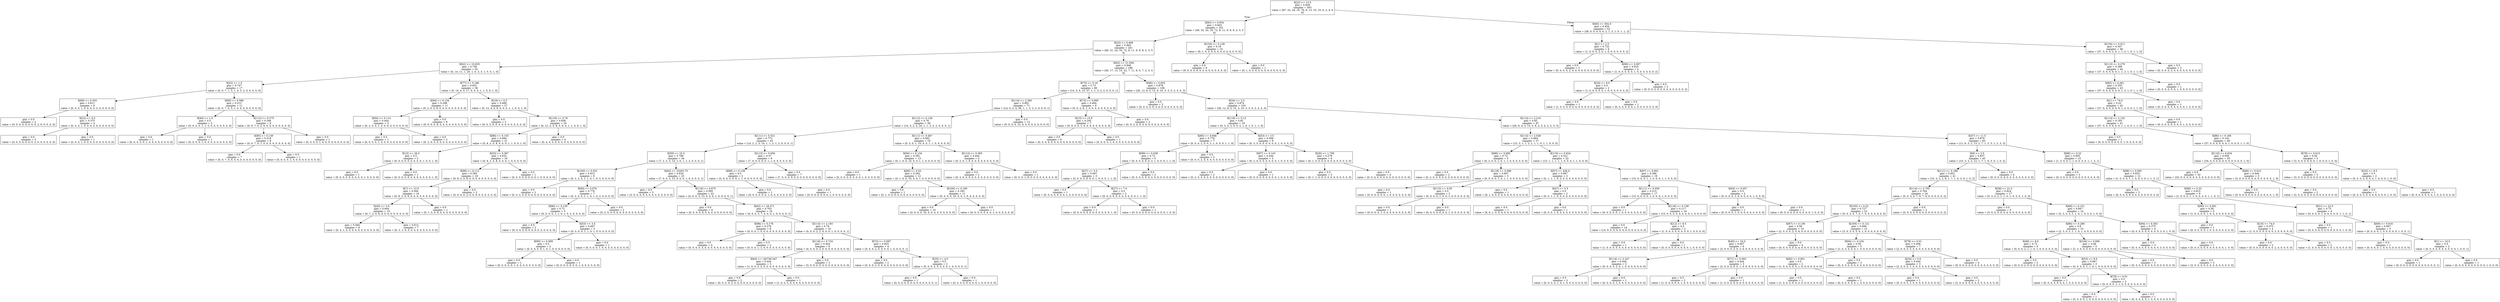 digraph Tree {
node [shape=box] ;
0 [label="X[22] <= 13.5\ngini = 0.828\nsamples = 303\nvalue = [87, 32, 24, 16, 76, 8, 13, 10, 10, 9, 2, 4, 6\n6]"] ;
1 [label="X[83] <= 0.054\ngini = 0.843\nsamples = 251\nvalue = [49, 32, 24, 16, 72, 8, 11, 9, 8, 8, 2, 3, 5\n4]"] ;
0 -> 1 [labeldistance=2.5, labelangle=45, headlabel="True"] ;
2 [label="X[25] <= 0.408\ngini = 0.845\nsamples = 241\nvalue = [40, 31, 24, 16, 72, 8, 11, 9, 8, 8, 2, 3, 5\n4]"] ;
1 -> 2 ;
3 [label="X[62] <= 10.635\ngini = 0.756\nsamples = 55\nvalue = [0, 14, 11, 1, 20, 1, 0, 3, 3, 1, 0, 0, 1, 0]"] ;
2 -> 3 ;
4 [label="X[53] <= 1.5\ngini = 0.747\nsamples = 17\nvalue = [0, 0, 7, 1, 3, 1, 0, 3, 2, 0, 0, 0, 0, 0]"] ;
3 -> 4 ;
5 [label="X[89] <= 0.333\ngini = 0.611\nsamples = 6\nvalue = [0, 0, 0, 1, 0, 0, 0, 3, 2, 0, 0, 0, 0, 0]"] ;
4 -> 5 ;
6 [label="gini = 0.0\nsamples = 2\nvalue = [0, 0, 0, 0, 0, 0, 0, 0, 2, 0, 0, 0, 0, 0]"] ;
5 -> 6 ;
7 [label="X[22] <= 0.5\ngini = 0.375\nsamples = 4\nvalue = [0, 0, 0, 1, 0, 0, 0, 3, 0, 0, 0, 0, 0, 0]"] ;
5 -> 7 ;
8 [label="gini = 0.0\nsamples = 3\nvalue = [0, 0, 0, 0, 0, 0, 0, 3, 0, 0, 0, 0, 0, 0]"] ;
7 -> 8 ;
9 [label="gini = 0.0\nsamples = 1\nvalue = [0, 0, 0, 1, 0, 0, 0, 0, 0, 0, 0, 0, 0, 0]"] ;
7 -> 9 ;
10 [label="X[85] <= 0.586\ngini = 0.512\nsamples = 11\nvalue = [0, 0, 7, 0, 3, 1, 0, 0, 0, 0, 0, 0, 0, 0]"] ;
4 -> 10 ;
11 [label="X[40] <= 1.0\ngini = 0.5\nsamples = 2\nvalue = [0, 0, 0, 0, 1, 1, 0, 0, 0, 0, 0, 0, 0, 0]"] ;
10 -> 11 ;
12 [label="gini = 0.0\nsamples = 1\nvalue = [0, 0, 0, 0, 0, 1, 0, 0, 0, 0, 0, 0, 0, 0]"] ;
11 -> 12 ;
13 [label="gini = 0.0\nsamples = 1\nvalue = [0, 0, 0, 0, 1, 0, 0, 0, 0, 0, 0, 0, 0, 0]"] ;
11 -> 13 ;
14 [label="X[112] <= 0.275\ngini = 0.346\nsamples = 9\nvalue = [0, 0, 7, 0, 2, 0, 0, 0, 0, 0, 0, 0, 0, 0]"] ;
10 -> 14 ;
15 [label="X[95] <= 0.139\ngini = 0.219\nsamples = 8\nvalue = [0, 0, 7, 0, 1, 0, 0, 0, 0, 0, 0, 0, 0, 0]"] ;
14 -> 15 ;
16 [label="gini = 0.0\nsamples = 7\nvalue = [0, 0, 7, 0, 0, 0, 0, 0, 0, 0, 0, 0, 0, 0]"] ;
15 -> 16 ;
17 [label="gini = 0.0\nsamples = 1\nvalue = [0, 0, 0, 0, 1, 0, 0, 0, 0, 0, 0, 0, 0, 0]"] ;
15 -> 17 ;
18 [label="gini = 0.0\nsamples = 1\nvalue = [0, 0, 0, 0, 1, 0, 0, 0, 0, 0, 0, 0, 0, 0]"] ;
14 -> 18 ;
19 [label="X[77] <= 0.186\ngini = 0.651\nsamples = 38\nvalue = [0, 14, 4, 0, 17, 0, 0, 0, 1, 1, 0, 0, 1, 0]"] ;
3 -> 19 ;
20 [label="X[94] <= 0.134\ngini = 0.298\nsamples = 11\nvalue = [0, 2, 0, 0, 9, 0, 0, 0, 0, 0, 0, 0, 0, 0]"] ;
19 -> 20 ;
21 [label="X[94] <= 0.114\ngini = 0.444\nsamples = 3\nvalue = [0, 2, 0, 0, 1, 0, 0, 0, 0, 0, 0, 0, 0, 0]"] ;
20 -> 21 ;
22 [label="gini = 0.0\nsamples = 1\nvalue = [0, 0, 0, 0, 1, 0, 0, 0, 0, 0, 0, 0, 0, 0]"] ;
21 -> 22 ;
23 [label="gini = 0.0\nsamples = 2\nvalue = [0, 2, 0, 0, 0, 0, 0, 0, 0, 0, 0, 0, 0, 0]"] ;
21 -> 23 ;
24 [label="gini = 0.0\nsamples = 8\nvalue = [0, 0, 0, 0, 8, 0, 0, 0, 0, 0, 0, 0, 0, 0]"] ;
20 -> 24 ;
25 [label="X[19] <= 0.5\ngini = 0.689\nsamples = 27\nvalue = [0, 12, 4, 0, 8, 0, 0, 0, 1, 1, 0, 0, 1, 0]"] ;
19 -> 25 ;
26 [label="gini = 0.0\nsamples = 2\nvalue = [0, 0, 2, 0, 0, 0, 0, 0, 0, 0, 0, 0, 0, 0]"] ;
25 -> 26 ;
27 [label="X[116] <= 0.76\ngini = 0.656\nsamples = 25\nvalue = [0, 12, 2, 0, 8, 0, 0, 0, 1, 1, 0, 0, 1, 0]"] ;
25 -> 27 ;
28 [label="X[86] <= 0.155\ngini = 0.694\nsamples = 21\nvalue = [0, 8, 2, 0, 8, 0, 0, 0, 1, 1, 0, 0, 1, 0]"] ;
27 -> 28 ;
29 [label="X[15] <= 26.5\ngini = 0.5\nsamples = 2\nvalue = [0, 0, 0, 0, 0, 0, 0, 0, 0, 1, 0, 0, 1, 0]"] ;
28 -> 29 ;
30 [label="gini = 0.0\nsamples = 1\nvalue = [0, 0, 0, 0, 0, 0, 0, 0, 0, 1, 0, 0, 0, 0]"] ;
29 -> 30 ;
31 [label="gini = 0.0\nsamples = 1\nvalue = [0, 0, 0, 0, 0, 0, 0, 0, 0, 0, 0, 0, 1, 0]"] ;
29 -> 31 ;
32 [label="X[25] <= 0.367\ngini = 0.632\nsamples = 19\nvalue = [0, 8, 2, 0, 8, 0, 0, 0, 1, 0, 0, 0, 0, 0]"] ;
28 -> 32 ;
33 [label="X[98] <= 0.112\ngini = 0.593\nsamples = 18\nvalue = [0, 8, 2, 0, 8, 0, 0, 0, 0, 0, 0, 0, 0, 0]"] ;
32 -> 33 ;
34 [label="X[7] <= 13.5\ngini = 0.594\nsamples = 16\nvalue = [0, 8, 2, 0, 6, 0, 0, 0, 0, 0, 0, 0, 0, 0]"] ;
33 -> 34 ;
35 [label="X[45] <= 3.0\ngini = 0.604\nsamples = 15\nvalue = [0, 7, 2, 0, 6, 0, 0, 0, 0, 0, 0, 0, 0, 0]"] ;
34 -> 35 ;
36 [label="gini = 0.594\nsamples = 8\nvalue = [0, 4, 1, 0, 3, 0, 0, 0, 0, 0, 0, 0, 0, 0]"] ;
35 -> 36 ;
37 [label="gini = 0.612\nsamples = 7\nvalue = [0, 3, 1, 0, 3, 0, 0, 0, 0, 0, 0, 0, 0, 0]"] ;
35 -> 37 ;
38 [label="gini = 0.0\nsamples = 1\nvalue = [0, 1, 0, 0, 0, 0, 0, 0, 0, 0, 0, 0, 0, 0]"] ;
34 -> 38 ;
39 [label="gini = 0.0\nsamples = 2\nvalue = [0, 0, 0, 0, 2, 0, 0, 0, 0, 0, 0, 0, 0, 0]"] ;
33 -> 39 ;
40 [label="gini = 0.0\nsamples = 1\nvalue = [0, 0, 0, 0, 0, 0, 0, 0, 1, 0, 0, 0, 0, 0]"] ;
32 -> 40 ;
41 [label="gini = 0.0\nsamples = 4\nvalue = [0, 4, 0, 0, 0, 0, 0, 0, 0, 0, 0, 0, 0, 0]"] ;
27 -> 41 ;
42 [label="X[62] <= 21.094\ngini = 0.846\nsamples = 186\nvalue = [40, 17, 13, 15, 52, 7, 11, 6, 5, 7, 2, 3, 4\n4]"] ;
2 -> 42 ;
43 [label="X[70] <= 0.16\ngini = 0.73\nsamples = 80\nvalue = [14, 5, 4, 10, 37, 1, 1, 3, 2, 2, 0, 0, 0, 1]"] ;
42 -> 43 ;
44 [label="X[114] <= 2.365\ngini = 0.691\nsamples = 71\nvalue = [14, 5, 2, 4, 36, 1, 1, 3, 2, 2, 0, 0, 0, 1]"] ;
43 -> 44 ;
45 [label="X[112] <= 0.128\ngini = 0.76\nsamples = 59\nvalue = [14, 5, 2, 4, 24, 1, 1, 3, 2, 2, 0, 0, 0, 1]"] ;
44 -> 45 ;
46 [label="X[111] <= 0.321\ngini = 0.772\nsamples = 43\nvalue = [14, 2, 2, 3, 14, 1, 1, 2, 1, 2, 0, 0, 0, 1]"] ;
45 -> 46 ;
47 [label="X[59] <= 22.5\ngini = 0.766\nsamples = 34\nvalue = [7, 2, 2, 3, 14, 1, 0, 1, 1, 2, 0, 0, 0, 1]"] ;
46 -> 47 ;
48 [label="X[100] <= 0.031\ngini = 0.815\nsamples = 9\nvalue = [0, 2, 2, 0, 1, 1, 0, 1, 0, 2, 0, 0, 0, 0]"] ;
47 -> 48 ;
49 [label="gini = 0.0\nsamples = 2\nvalue = [0, 0, 2, 0, 0, 0, 0, 0, 0, 0, 0, 0, 0, 0]"] ;
48 -> 49 ;
50 [label="X[90] <= 0.076\ngini = 0.776\nsamples = 7\nvalue = [0, 2, 0, 0, 1, 1, 0, 1, 0, 2, 0, 0, 0, 0]"] ;
48 -> 50 ;
51 [label="X[86] <= 0.139\ngini = 0.72\nsamples = 5\nvalue = [0, 0, 0, 0, 1, 1, 0, 1, 0, 2, 0, 0, 0, 0]"] ;
50 -> 51 ;
52 [label="gini = 0.0\nsamples = 2\nvalue = [0, 0, 0, 0, 0, 0, 0, 0, 0, 2, 0, 0, 0, 0]"] ;
51 -> 52 ;
53 [label="X[53] <= 3.5\ngini = 0.667\nsamples = 3\nvalue = [0, 0, 0, 0, 1, 1, 0, 1, 0, 0, 0, 0, 0, 0]"] ;
51 -> 53 ;
54 [label="X[90] <= 0.069\ngini = 0.5\nsamples = 2\nvalue = [0, 0, 0, 0, 0, 1, 0, 1, 0, 0, 0, 0, 0, 0]"] ;
53 -> 54 ;
55 [label="gini = 0.0\nsamples = 1\nvalue = [0, 0, 0, 0, 0, 1, 0, 0, 0, 0, 0, 0, 0, 0]"] ;
54 -> 55 ;
56 [label="gini = 0.0\nsamples = 1\nvalue = [0, 0, 0, 0, 0, 0, 0, 1, 0, 0, 0, 0, 0, 0]"] ;
54 -> 56 ;
57 [label="gini = 0.0\nsamples = 1\nvalue = [0, 0, 0, 0, 1, 0, 0, 0, 0, 0, 0, 0, 0, 0]"] ;
53 -> 57 ;
58 [label="gini = 0.0\nsamples = 2\nvalue = [0, 2, 0, 0, 0, 0, 0, 0, 0, 0, 0, 0, 0, 0]"] ;
50 -> 58 ;
59 [label="X[64] <= 10203.75\ngini = 0.634\nsamples = 25\nvalue = [7, 0, 0, 3, 13, 0, 0, 0, 1, 0, 0, 0, 0, 1]"] ;
47 -> 59 ;
60 [label="gini = 0.0\nsamples = 3\nvalue = [3, 0, 0, 0, 0, 0, 0, 0, 0, 0, 0, 0, 0, 0]"] ;
59 -> 60 ;
61 [label="X[116] <= 0.675\ngini = 0.595\nsamples = 22\nvalue = [4, 0, 0, 3, 13, 0, 0, 0, 1, 0, 0, 0, 0, 1]"] ;
59 -> 61 ;
62 [label="gini = 0.0\nsamples = 6\nvalue = [0, 0, 0, 0, 6, 0, 0, 0, 0, 0, 0, 0, 0, 0]"] ;
61 -> 62 ;
63 [label="X[62] <= 16.371\ngini = 0.703\nsamples = 16\nvalue = [4, 0, 0, 3, 7, 0, 0, 0, 1, 0, 0, 0, 0, 1]"] ;
61 -> 63 ;
64 [label="X[98] <= 0.179\ngini = 0.278\nsamples = 6\nvalue = [0, 0, 0, 1, 5, 0, 0, 0, 0, 0, 0, 0, 0, 0]"] ;
63 -> 64 ;
65 [label="gini = 0.0\nsamples = 4\nvalue = [0, 0, 0, 0, 4, 0, 0, 0, 0, 0, 0, 0, 0, 0]"] ;
64 -> 65 ;
66 [label="gini = 0.5\nsamples = 2\nvalue = [0, 0, 0, 1, 1, 0, 0, 0, 0, 0, 0, 0, 0, 0]"] ;
64 -> 66 ;
67 [label="X[114] <= 2.193\ngini = 0.74\nsamples = 10\nvalue = [4, 0, 0, 2, 2, 0, 0, 0, 1, 0, 0, 0, 0, 1]"] ;
63 -> 67 ;
68 [label="X[116] <= 0.724\ngini = 0.444\nsamples = 6\nvalue = [4, 0, 0, 0, 2, 0, 0, 0, 0, 0, 0, 0, 0, 0]"] ;
67 -> 68 ;
69 [label="X[64] <= 183746.547\ngini = 0.444\nsamples = 3\nvalue = [1, 0, 0, 0, 2, 0, 0, 0, 0, 0, 0, 0, 0, 0]"] ;
68 -> 69 ;
70 [label="gini = 0.0\nsamples = 2\nvalue = [0, 0, 0, 0, 2, 0, 0, 0, 0, 0, 0, 0, 0, 0]"] ;
69 -> 70 ;
71 [label="gini = 0.0\nsamples = 1\nvalue = [1, 0, 0, 0, 0, 0, 0, 0, 0, 0, 0, 0, 0, 0]"] ;
69 -> 71 ;
72 [label="gini = 0.0\nsamples = 3\nvalue = [3, 0, 0, 0, 0, 0, 0, 0, 0, 0, 0, 0, 0, 0]"] ;
68 -> 72 ;
73 [label="X[72] <= 0.097\ngini = 0.625\nsamples = 4\nvalue = [0, 0, 0, 2, 0, 0, 0, 0, 1, 0, 0, 0, 0, 1]"] ;
67 -> 73 ;
74 [label="gini = 0.0\nsamples = 2\nvalue = [0, 0, 0, 2, 0, 0, 0, 0, 0, 0, 0, 0, 0, 0]"] ;
73 -> 74 ;
75 [label="X[35] <= 4.5\ngini = 0.5\nsamples = 2\nvalue = [0, 0, 0, 0, 0, 0, 0, 0, 1, 0, 0, 0, 0, 1]"] ;
73 -> 75 ;
76 [label="gini = 0.0\nsamples = 1\nvalue = [0, 0, 0, 0, 0, 0, 0, 0, 0, 0, 0, 0, 0, 1]"] ;
75 -> 76 ;
77 [label="gini = 0.0\nsamples = 1\nvalue = [0, 0, 0, 0, 0, 0, 0, 0, 1, 0, 0, 0, 0, 0]"] ;
75 -> 77 ;
78 [label="X[113] <= 0.056\ngini = 0.37\nsamples = 9\nvalue = [7, 0, 0, 0, 0, 0, 1, 1, 0, 0, 0, 0, 0, 0]"] ;
46 -> 78 ;
79 [label="X[89] <= 0.139\ngini = 0.5\nsamples = 2\nvalue = [0, 0, 0, 0, 0, 0, 1, 1, 0, 0, 0, 0, 0, 0]"] ;
78 -> 79 ;
80 [label="gini = 0.0\nsamples = 1\nvalue = [0, 0, 0, 0, 0, 0, 1, 0, 0, 0, 0, 0, 0, 0]"] ;
79 -> 80 ;
81 [label="gini = 0.0\nsamples = 1\nvalue = [0, 0, 0, 0, 0, 0, 0, 1, 0, 0, 0, 0, 0, 0]"] ;
79 -> 81 ;
82 [label="gini = 0.0\nsamples = 7\nvalue = [7, 0, 0, 0, 0, 0, 0, 0, 0, 0, 0, 0, 0, 0]"] ;
78 -> 82 ;
83 [label="X[111] <= 0.467\ngini = 0.562\nsamples = 16\nvalue = [0, 3, 0, 1, 10, 0, 0, 1, 1, 0, 0, 0, 0, 0]"] ;
45 -> 83 ;
84 [label="X[94] <= 0.134\ngini = 0.391\nsamples = 13\nvalue = [0, 1, 0, 0, 10, 0, 0, 1, 1, 0, 0, 0, 0, 0]"] ;
83 -> 84 ;
85 [label="gini = 0.0\nsamples = 1\nvalue = [0, 0, 0, 0, 0, 0, 0, 0, 1, 0, 0, 0, 0, 0]"] ;
84 -> 85 ;
86 [label="X[90] <= 0.03\ngini = 0.292\nsamples = 12\nvalue = [0, 1, 0, 0, 10, 0, 0, 1, 0, 0, 0, 0, 0, 0]"] ;
84 -> 86 ;
87 [label="gini = 0.0\nsamples = 1\nvalue = [0, 1, 0, 0, 0, 0, 0, 0, 0, 0, 0, 0, 0, 0]"] ;
86 -> 87 ;
88 [label="X[100] <= 0.195\ngini = 0.165\nsamples = 11\nvalue = [0, 0, 0, 0, 10, 0, 0, 1, 0, 0, 0, 0, 0, 0]"] ;
86 -> 88 ;
89 [label="gini = 0.0\nsamples = 10\nvalue = [0, 0, 0, 0, 10, 0, 0, 0, 0, 0, 0, 0, 0, 0]"] ;
88 -> 89 ;
90 [label="gini = 0.0\nsamples = 1\nvalue = [0, 0, 0, 0, 0, 0, 0, 1, 0, 0, 0, 0, 0, 0]"] ;
88 -> 90 ;
91 [label="X[112] <= 0.393\ngini = 0.444\nsamples = 3\nvalue = [0, 2, 0, 1, 0, 0, 0, 0, 0, 0, 0, 0, 0, 0]"] ;
83 -> 91 ;
92 [label="gini = 0.0\nsamples = 2\nvalue = [0, 2, 0, 0, 0, 0, 0, 0, 0, 0, 0, 0, 0, 0]"] ;
91 -> 92 ;
93 [label="gini = 0.0\nsamples = 1\nvalue = [0, 0, 0, 1, 0, 0, 0, 0, 0, 0, 0, 0, 0, 0]"] ;
91 -> 93 ;
94 [label="gini = 0.0\nsamples = 12\nvalue = [0, 0, 0, 0, 12, 0, 0, 0, 0, 0, 0, 0, 0, 0]"] ;
44 -> 94 ;
95 [label="X[73] <= 0.095\ngini = 0.494\nsamples = 9\nvalue = [0, 0, 2, 6, 1, 0, 0, 0, 0, 0, 0, 0, 0, 0]"] ;
43 -> 95 ;
96 [label="X[15] <= 15.0\ngini = 0.245\nsamples = 7\nvalue = [0, 0, 0, 6, 1, 0, 0, 0, 0, 0, 0, 0, 0, 0]"] ;
95 -> 96 ;
97 [label="gini = 0.0\nsamples = 6\nvalue = [0, 0, 0, 6, 0, 0, 0, 0, 0, 0, 0, 0, 0, 0]"] ;
96 -> 97 ;
98 [label="gini = 0.0\nsamples = 1\nvalue = [0, 0, 0, 0, 1, 0, 0, 0, 0, 0, 0, 0, 0, 0]"] ;
96 -> 98 ;
99 [label="gini = 0.0\nsamples = 2\nvalue = [0, 0, 2, 0, 0, 0, 0, 0, 0, 0, 0, 0, 0, 0]"] ;
95 -> 99 ;
100 [label="X[96] <= 0.003\ngini = 0.878\nsamples = 106\nvalue = [26, 12, 9, 5, 15, 6, 10, 3, 3, 5, 2, 3, 4, 3]"] ;
42 -> 100 ;
101 [label="gini = 0.0\nsamples = 3\nvalue = [0, 0, 0, 0, 0, 3, 0, 0, 0, 0, 0, 0, 0, 0]"] ;
100 -> 101 ;
102 [label="X[34] <= 2.5\ngini = 0.874\nsamples = 103\nvalue = [26, 12, 9, 5, 15, 3, 10, 3, 3, 5, 2, 3, 4, 3]"] ;
100 -> 102 ;
103 [label="X[118] <= 0.12\ngini = 0.82\nsamples = 16\nvalue = [0, 3, 5, 2, 0, 0, 2, 1, 0, 1, 0, 1, 1, 0]"] ;
102 -> 103 ;
104 [label="X[85] <= 0.946\ngini = 0.776\nsamples = 7\nvalue = [0, 0, 0, 2, 0, 0, 2, 1, 0, 0, 0, 1, 1, 0]"] ;
103 -> 104 ;
105 [label="X[99] <= 0.038\ngini = 0.72\nsamples = 5\nvalue = [0, 0, 0, 0, 0, 0, 2, 1, 0, 0, 0, 1, 1, 0]"] ;
104 -> 105 ;
106 [label="X[27] <= 3.5\ngini = 0.667\nsamples = 3\nvalue = [0, 0, 0, 0, 0, 0, 0, 1, 0, 0, 0, 1, 1, 0]"] ;
105 -> 106 ;
107 [label="gini = 0.0\nsamples = 1\nvalue = [0, 0, 0, 0, 0, 0, 0, 1, 0, 0, 0, 0, 0, 0]"] ;
106 -> 107 ;
108 [label="X[27] <= 7.0\ngini = 0.5\nsamples = 2\nvalue = [0, 0, 0, 0, 0, 0, 0, 0, 0, 0, 0, 1, 1, 0]"] ;
106 -> 108 ;
109 [label="gini = 0.0\nsamples = 1\nvalue = [0, 0, 0, 0, 0, 0, 0, 0, 0, 0, 0, 0, 1, 0]"] ;
108 -> 109 ;
110 [label="gini = 0.0\nsamples = 1\nvalue = [0, 0, 0, 0, 0, 0, 0, 0, 0, 0, 0, 1, 0, 0]"] ;
108 -> 110 ;
111 [label="gini = 0.0\nsamples = 2\nvalue = [0, 0, 0, 0, 0, 0, 2, 0, 0, 0, 0, 0, 0, 0]"] ;
105 -> 111 ;
112 [label="gini = 0.0\nsamples = 2\nvalue = [0, 0, 0, 2, 0, 0, 0, 0, 0, 0, 0, 0, 0, 0]"] ;
104 -> 112 ;
113 [label="X[53] <= 3.5\ngini = 0.568\nsamples = 9\nvalue = [0, 3, 5, 0, 0, 0, 0, 0, 0, 1, 0, 0, 0, 0]"] ;
103 -> 113 ;
114 [label="X[87] <= 0.143\ngini = 0.444\nsamples = 3\nvalue = [0, 2, 0, 0, 0, 0, 0, 0, 0, 1, 0, 0, 0, 0]"] ;
113 -> 114 ;
115 [label="gini = 0.0\nsamples = 2\nvalue = [0, 2, 0, 0, 0, 0, 0, 0, 0, 0, 0, 0, 0, 0]"] ;
114 -> 115 ;
116 [label="gini = 0.0\nsamples = 1\nvalue = [0, 0, 0, 0, 0, 0, 0, 0, 0, 1, 0, 0, 0, 0]"] ;
114 -> 116 ;
117 [label="X[26] <= 1.708\ngini = 0.278\nsamples = 6\nvalue = [0, 1, 5, 0, 0, 0, 0, 0, 0, 0, 0, 0, 0, 0]"] ;
113 -> 117 ;
118 [label="gini = 0.5\nsamples = 2\nvalue = [0, 1, 1, 0, 0, 0, 0, 0, 0, 0, 0, 0, 0, 0]"] ;
117 -> 118 ;
119 [label="gini = 0.0\nsamples = 4\nvalue = [0, 0, 4, 0, 0, 0, 0, 0, 0, 0, 0, 0, 0, 0]"] ;
117 -> 119 ;
120 [label="X[114] <= 2.216\ngini = 0.85\nsamples = 87\nvalue = [26, 9, 4, 3, 15, 3, 8, 2, 3, 4, 2, 2, 3, 3]"] ;
102 -> 120 ;
121 [label="X[114] <= 2.028\ngini = 0.664\nsamples = 27\nvalue = [15, 3, 1, 1, 2, 1, 1, 1, 0, 1, 1, 0, 0, 0]"] ;
120 -> 121 ;
122 [label="X[86] <= 0.085\ngini = 0.72\nsamples = 5\nvalue = [0, 2, 0, 0, 1, 0, 1, 1, 0, 0, 0, 0, 0, 0]"] ;
121 -> 122 ;
123 [label="gini = 0.0\nsamples = 2\nvalue = [0, 2, 0, 0, 0, 0, 0, 0, 0, 0, 0, 0, 0, 0]"] ;
122 -> 123 ;
124 [label="X[118] <= 0.096\ngini = 0.667\nsamples = 3\nvalue = [0, 0, 0, 0, 1, 0, 1, 1, 0, 0, 0, 0, 0, 0]"] ;
122 -> 124 ;
125 [label="gini = 0.0\nsamples = 1\nvalue = [0, 0, 0, 0, 0, 0, 1, 0, 0, 0, 0, 0, 0, 0]"] ;
124 -> 125 ;
126 [label="X[115] <= 0.05\ngini = 0.5\nsamples = 2\nvalue = [0, 0, 0, 0, 1, 0, 0, 1, 0, 0, 0, 0, 0, 0]"] ;
124 -> 126 ;
127 [label="gini = 0.0\nsamples = 1\nvalue = [0, 0, 0, 0, 1, 0, 0, 0, 0, 0, 0, 0, 0, 0]"] ;
126 -> 127 ;
128 [label="gini = 0.0\nsamples = 1\nvalue = [0, 0, 0, 0, 0, 0, 0, 1, 0, 0, 0, 0, 0, 0]"] ;
126 -> 128 ;
129 [label="X[110] <= 0.024\ngini = 0.521\nsamples = 22\nvalue = [15, 1, 1, 1, 1, 1, 0, 0, 0, 1, 1, 0, 0, 0]"] ;
121 -> 129 ;
130 [label="X[57] <= 426.0\ngini = 0.667\nsamples = 3\nvalue = [0, 1, 1, 1, 0, 0, 0, 0, 0, 0, 0, 0, 0, 0]"] ;
129 -> 130 ;
131 [label="gini = 0.0\nsamples = 1\nvalue = [0, 1, 0, 0, 0, 0, 0, 0, 0, 0, 0, 0, 0, 0]"] ;
130 -> 131 ;
132 [label="X[47] <= 5.5\ngini = 0.5\nsamples = 2\nvalue = [0, 0, 1, 1, 0, 0, 0, 0, 0, 0, 0, 0, 0, 0]"] ;
130 -> 132 ;
133 [label="gini = 0.0\nsamples = 1\nvalue = [0, 0, 1, 0, 0, 0, 0, 0, 0, 0, 0, 0, 0, 0]"] ;
132 -> 133 ;
134 [label="gini = 0.0\nsamples = 1\nvalue = [0, 0, 0, 1, 0, 0, 0, 0, 0, 0, 0, 0, 0, 0]"] ;
132 -> 134 ;
135 [label="X[97] <= 0.001\ngini = 0.366\nsamples = 19\nvalue = [15, 0, 0, 0, 1, 1, 0, 0, 0, 1, 1, 0, 0, 0]"] ;
129 -> 135 ;
136 [label="X[111] <= 0.059\ngini = 0.215\nsamples = 17\nvalue = [15, 0, 0, 0, 0, 1, 0, 0, 0, 1, 0, 0, 0, 0]"] ;
135 -> 136 ;
137 [label="gini = 0.0\nsamples = 1\nvalue = [0, 0, 0, 0, 0, 1, 0, 0, 0, 0, 0, 0, 0, 0]"] ;
136 -> 137 ;
138 [label="X[118] <= 0.158\ngini = 0.117\nsamples = 16\nvalue = [15, 0, 0, 0, 0, 0, 0, 0, 0, 1, 0, 0, 0, 0]"] ;
136 -> 138 ;
139 [label="gini = 0.0\nsamples = 14\nvalue = [14, 0, 0, 0, 0, 0, 0, 0, 0, 0, 0, 0, 0, 0]"] ;
138 -> 139 ;
140 [label="X[12] <= 8.5\ngini = 0.5\nsamples = 2\nvalue = [1, 0, 0, 0, 0, 0, 0, 0, 0, 1, 0, 0, 0, 0]"] ;
138 -> 140 ;
141 [label="gini = 0.0\nsamples = 1\nvalue = [1, 0, 0, 0, 0, 0, 0, 0, 0, 0, 0, 0, 0, 0]"] ;
140 -> 141 ;
142 [label="gini = 0.0\nsamples = 1\nvalue = [0, 0, 0, 0, 0, 0, 0, 0, 0, 1, 0, 0, 0, 0]"] ;
140 -> 142 ;
143 [label="X[94] <= 0.057\ngini = 0.5\nsamples = 2\nvalue = [0, 0, 0, 0, 1, 0, 0, 0, 0, 0, 1, 0, 0, 0]"] ;
135 -> 143 ;
144 [label="gini = 0.0\nsamples = 1\nvalue = [0, 0, 0, 0, 1, 0, 0, 0, 0, 0, 0, 0, 0, 0]"] ;
143 -> 144 ;
145 [label="gini = 0.0\nsamples = 1\nvalue = [0, 0, 0, 0, 0, 0, 0, 0, 0, 0, 1, 0, 0, 0]"] ;
143 -> 145 ;
146 [label="X[47] <= 11.5\ngini = 0.879\nsamples = 60\nvalue = [11, 6, 3, 2, 13, 2, 7, 1, 3, 3, 1, 2, 3, 3]"] ;
120 -> 146 ;
147 [label="X[9] <= 2.5\ngini = 0.837\nsamples = 45\nvalue = [10, 3, 3, 2, 12, 1, 7, 1, 0, 3, 0, 1, 0, 2]"] ;
146 -> 147 ;
148 [label="X[111] <= 0.188\ngini = 0.851\nsamples = 41\nvalue = [10, 3, 3, 2, 8, 1, 7, 1, 0, 3, 0, 1, 0, 2]"] ;
147 -> 148 ;
149 [label="X[114] <= 2.702\ngini = 0.764\nsamples = 24\nvalue = [5, 0, 3, 0, 7, 0, 7, 0, 0, 0, 0, 0, 0, 2]"] ;
148 -> 149 ;
150 [label="X[105] <= 0.22\ngini = 0.727\nsamples = 22\nvalue = [5, 0, 3, 0, 7, 0, 7, 0, 0, 0, 0, 0, 0, 0]"] ;
149 -> 150 ;
151 [label="X[87] <= 0.139\ngini = 0.56\nsamples = 10\nvalue = [2, 0, 0, 0, 2, 0, 6, 0, 0, 0, 0, 0, 0, 0]"] ;
150 -> 151 ;
152 [label="X[40] <= 16.0\ngini = 0.667\nsamples = 6\nvalue = [2, 0, 0, 0, 2, 0, 2, 0, 0, 0, 0, 0, 0, 0]"] ;
151 -> 152 ;
153 [label="X[114] <= 2.247\ngini = 0.444\nsamples = 3\nvalue = [0, 0, 0, 0, 2, 0, 1, 0, 0, 0, 0, 0, 0, 0]"] ;
152 -> 153 ;
154 [label="gini = 0.5\nsamples = 2\nvalue = [0, 0, 0, 0, 1, 0, 1, 0, 0, 0, 0, 0, 0, 0]"] ;
153 -> 154 ;
155 [label="gini = 0.0\nsamples = 1\nvalue = [0, 0, 0, 0, 1, 0, 0, 0, 0, 0, 0, 0, 0, 0]"] ;
153 -> 155 ;
156 [label="X[71] <= 0.003\ngini = 0.444\nsamples = 3\nvalue = [2, 0, 0, 0, 0, 0, 1, 0, 0, 0, 0, 0, 0, 0]"] ;
152 -> 156 ;
157 [label="gini = 0.5\nsamples = 2\nvalue = [1, 0, 0, 0, 0, 0, 1, 0, 0, 0, 0, 0, 0, 0]"] ;
156 -> 157 ;
158 [label="gini = 0.0\nsamples = 1\nvalue = [1, 0, 0, 0, 0, 0, 0, 0, 0, 0, 0, 0, 0, 0]"] ;
156 -> 158 ;
159 [label="gini = 0.0\nsamples = 4\nvalue = [0, 0, 0, 0, 0, 0, 4, 0, 0, 0, 0, 0, 0, 0]"] ;
151 -> 159 ;
160 [label="X[100] <= 0.121\ngini = 0.694\nsamples = 12\nvalue = [3, 0, 3, 0, 5, 0, 1, 0, 0, 0, 0, 0, 0, 0]"] ;
150 -> 160 ;
161 [label="X[94] <= 0.104\ngini = 0.56\nsamples = 5\nvalue = [1, 0, 3, 0, 0, 0, 1, 0, 0, 0, 0, 0, 0, 0]"] ;
160 -> 161 ;
162 [label="X[85] <= 0.951\ngini = 0.5\nsamples = 2\nvalue = [1, 0, 0, 0, 0, 0, 1, 0, 0, 0, 0, 0, 0, 0]"] ;
161 -> 162 ;
163 [label="gini = 0.0\nsamples = 1\nvalue = [1, 0, 0, 0, 0, 0, 0, 0, 0, 0, 0, 0, 0, 0]"] ;
162 -> 163 ;
164 [label="gini = 0.0\nsamples = 1\nvalue = [0, 0, 0, 0, 0, 0, 1, 0, 0, 0, 0, 0, 0, 0]"] ;
162 -> 164 ;
165 [label="gini = 0.0\nsamples = 3\nvalue = [0, 0, 3, 0, 0, 0, 0, 0, 0, 0, 0, 0, 0, 0]"] ;
161 -> 165 ;
166 [label="X[78] <= 0.01\ngini = 0.408\nsamples = 7\nvalue = [2, 0, 0, 0, 5, 0, 0, 0, 0, 0, 0, 0, 0, 0]"] ;
160 -> 166 ;
167 [label="X[34] <= 5.0\ngini = 0.444\nsamples = 3\nvalue = [2, 0, 0, 0, 1, 0, 0, 0, 0, 0, 0, 0, 0, 0]"] ;
166 -> 167 ;
168 [label="gini = 0.0\nsamples = 1\nvalue = [0, 0, 0, 0, 1, 0, 0, 0, 0, 0, 0, 0, 0, 0]"] ;
167 -> 168 ;
169 [label="gini = 0.0\nsamples = 2\nvalue = [2, 0, 0, 0, 0, 0, 0, 0, 0, 0, 0, 0, 0, 0]"] ;
167 -> 169 ;
170 [label="gini = 0.0\nsamples = 4\nvalue = [0, 0, 0, 0, 4, 0, 0, 0, 0, 0, 0, 0, 0, 0]"] ;
166 -> 170 ;
171 [label="gini = 0.0\nsamples = 2\nvalue = [0, 0, 0, 0, 0, 0, 0, 0, 0, 0, 0, 0, 0, 2]"] ;
149 -> 171 ;
172 [label="X[58] <= 21.5\ngini = 0.824\nsamples = 17\nvalue = [5, 3, 0, 2, 1, 1, 0, 1, 0, 3, 0, 1, 0, 0]"] ;
148 -> 172 ;
173 [label="gini = 0.0\nsamples = 3\nvalue = [3, 0, 0, 0, 0, 0, 0, 0, 0, 0, 0, 0, 0, 0]"] ;
172 -> 173 ;
174 [label="X[66] <= 0.151\ngini = 0.847\nsamples = 14\nvalue = [2, 3, 0, 2, 1, 1, 0, 1, 0, 3, 0, 1, 0, 0]"] ;
172 -> 174 ;
175 [label="X[86] <= 0.286\ngini = 0.8\nsamples = 10\nvalue = [2, 3, 0, 2, 1, 1, 0, 1, 0, 0, 0, 0, 0, 0]"] ;
174 -> 175 ;
176 [label="X[48] <= 8.0\ngini = 0.72\nsamples = 5\nvalue = [0, 0, 0, 2, 1, 1, 0, 1, 0, 0, 0, 0, 0, 0]"] ;
175 -> 176 ;
177 [label="gini = 0.0\nsamples = 2\nvalue = [0, 0, 0, 2, 0, 0, 0, 0, 0, 0, 0, 0, 0, 0]"] ;
176 -> 177 ;
178 [label="X[53] <= 9.5\ngini = 0.667\nsamples = 3\nvalue = [0, 0, 0, 0, 1, 1, 0, 1, 0, 0, 0, 0, 0, 0]"] ;
176 -> 178 ;
179 [label="gini = 0.0\nsamples = 1\nvalue = [0, 0, 0, 0, 0, 0, 0, 1, 0, 0, 0, 0, 0, 0]"] ;
178 -> 179 ;
180 [label="X[78] <= 0.01\ngini = 0.5\nsamples = 2\nvalue = [0, 0, 0, 0, 1, 1, 0, 0, 0, 0, 0, 0, 0, 0]"] ;
178 -> 180 ;
181 [label="gini = 0.0\nsamples = 1\nvalue = [0, 0, 0, 0, 1, 0, 0, 0, 0, 0, 0, 0, 0, 0]"] ;
180 -> 181 ;
182 [label="gini = 0.0\nsamples = 1\nvalue = [0, 0, 0, 0, 0, 1, 0, 0, 0, 0, 0, 0, 0, 0]"] ;
180 -> 182 ;
183 [label="X[104] <= 0.006\ngini = 0.48\nsamples = 5\nvalue = [2, 3, 0, 0, 0, 0, 0, 0, 0, 0, 0, 0, 0, 0]"] ;
175 -> 183 ;
184 [label="gini = 0.0\nsamples = 3\nvalue = [0, 3, 0, 0, 0, 0, 0, 0, 0, 0, 0, 0, 0, 0]"] ;
183 -> 184 ;
185 [label="gini = 0.0\nsamples = 2\nvalue = [2, 0, 0, 0, 0, 0, 0, 0, 0, 0, 0, 0, 0, 0]"] ;
183 -> 185 ;
186 [label="X[94] <= 0.303\ngini = 0.375\nsamples = 4\nvalue = [0, 0, 0, 0, 0, 0, 0, 0, 0, 3, 0, 1, 0, 0]"] ;
174 -> 186 ;
187 [label="gini = 0.0\nsamples = 3\nvalue = [0, 0, 0, 0, 0, 0, 0, 0, 0, 3, 0, 0, 0, 0]"] ;
186 -> 187 ;
188 [label="gini = 0.0\nsamples = 1\nvalue = [0, 0, 0, 0, 0, 0, 0, 0, 0, 0, 0, 1, 0, 0]"] ;
186 -> 188 ;
189 [label="gini = 0.0\nsamples = 4\nvalue = [0, 0, 0, 0, 4, 0, 0, 0, 0, 0, 0, 0, 0, 0]"] ;
147 -> 189 ;
190 [label="X[86] <= 0.22\ngini = 0.853\nsamples = 15\nvalue = [1, 3, 0, 0, 1, 1, 0, 0, 3, 0, 1, 1, 3, 1]"] ;
146 -> 190 ;
191 [label="gini = 0.0\nsamples = 3\nvalue = [0, 3, 0, 0, 0, 0, 0, 0, 0, 0, 0, 0, 0, 0]"] ;
190 -> 191 ;
192 [label="X[98] <= 0.092\ngini = 0.833\nsamples = 12\nvalue = [1, 0, 0, 0, 1, 1, 0, 0, 3, 0, 1, 1, 3, 1]"] ;
190 -> 192 ;
193 [label="gini = 0.0\nsamples = 3\nvalue = [0, 0, 0, 0, 0, 0, 0, 0, 0, 0, 0, 0, 3, 0]"] ;
192 -> 193 ;
194 [label="X[98] <= 0.22\ngini = 0.815\nsamples = 9\nvalue = [1, 0, 0, 0, 1, 1, 0, 0, 3, 0, 1, 1, 0, 1]"] ;
192 -> 194 ;
195 [label="X[90] <= 0.001\ngini = 0.56\nsamples = 5\nvalue = [1, 0, 0, 0, 0, 1, 0, 0, 3, 0, 0, 0, 0, 0]"] ;
194 -> 195 ;
196 [label="gini = 0.0\nsamples = 1\nvalue = [0, 0, 0, 0, 0, 1, 0, 0, 0, 0, 0, 0, 0, 0]"] ;
195 -> 196 ;
197 [label="X[16] <= 74.0\ngini = 0.375\nsamples = 4\nvalue = [1, 0, 0, 0, 0, 0, 0, 0, 3, 0, 0, 0, 0, 0]"] ;
195 -> 197 ;
198 [label="gini = 0.0\nsamples = 2\nvalue = [0, 0, 0, 0, 0, 0, 0, 0, 2, 0, 0, 0, 0, 0]"] ;
197 -> 198 ;
199 [label="gini = 0.5\nsamples = 2\nvalue = [1, 0, 0, 0, 0, 0, 0, 0, 1, 0, 0, 0, 0, 0]"] ;
197 -> 199 ;
200 [label="X[51] <= 22.5\ngini = 0.75\nsamples = 4\nvalue = [0, 0, 0, 0, 1, 0, 0, 0, 0, 0, 1, 1, 0, 1]"] ;
194 -> 200 ;
201 [label="gini = 0.0\nsamples = 1\nvalue = [0, 0, 0, 0, 0, 0, 0, 0, 0, 0, 0, 1, 0, 0]"] ;
200 -> 201 ;
202 [label="X[69] <= 0.016\ngini = 0.667\nsamples = 3\nvalue = [0, 0, 0, 0, 1, 0, 0, 0, 0, 0, 1, 0, 0, 1]"] ;
200 -> 202 ;
203 [label="gini = 0.0\nsamples = 1\nvalue = [0, 0, 0, 0, 1, 0, 0, 0, 0, 0, 0, 0, 0, 0]"] ;
202 -> 203 ;
204 [label="X[1] <= 10.5\ngini = 0.5\nsamples = 2\nvalue = [0, 0, 0, 0, 0, 0, 0, 0, 0, 0, 1, 0, 0, 1]"] ;
202 -> 204 ;
205 [label="gini = 0.0\nsamples = 1\nvalue = [0, 0, 0, 0, 0, 0, 0, 0, 0, 0, 0, 0, 0, 1]"] ;
204 -> 205 ;
206 [label="gini = 0.0\nsamples = 1\nvalue = [0, 0, 0, 0, 0, 0, 0, 0, 0, 0, 1, 0, 0, 0]"] ;
204 -> 206 ;
207 [label="X[104] <= 0.128\ngini = 0.18\nsamples = 10\nvalue = [9, 1, 0, 0, 0, 0, 0, 0, 0, 0, 0, 0, 0, 0]"] ;
1 -> 207 ;
208 [label="gini = 0.0\nsamples = 9\nvalue = [9, 0, 0, 0, 0, 0, 0, 0, 0, 0, 0, 0, 0, 0]"] ;
207 -> 208 ;
209 [label="gini = 0.0\nsamples = 1\nvalue = [0, 1, 0, 0, 0, 0, 0, 0, 0, 0, 0, 0, 0, 0]"] ;
207 -> 209 ;
210 [label="X[60] <= 502.0\ngini = 0.454\nsamples = 52\nvalue = [38, 0, 0, 0, 4, 0, 2, 1, 2, 1, 0, 1, 1, 2]"] ;
0 -> 210 [labeldistance=2.5, labelangle=-45, headlabel="False"] ;
211 [label="X[1] <= 2.5\ngini = 0.722\nsamples = 6\nvalue = [1, 0, 0, 0, 2, 0, 1, 0, 0, 0, 0, 0, 0, 2]"] ;
210 -> 211 ;
212 [label="gini = 0.0\nsamples = 2\nvalue = [0, 0, 0, 0, 2, 0, 0, 0, 0, 0, 0, 0, 0, 0]"] ;
211 -> 212 ;
213 [label="X[90] <= 0.007\ngini = 0.625\nsamples = 4\nvalue = [1, 0, 0, 0, 0, 0, 1, 0, 0, 0, 0, 0, 0, 2]"] ;
211 -> 213 ;
214 [label="X[34] <= 9.0\ngini = 0.5\nsamples = 2\nvalue = [1, 0, 0, 0, 0, 0, 1, 0, 0, 0, 0, 0, 0, 0]"] ;
213 -> 214 ;
215 [label="gini = 0.0\nsamples = 1\nvalue = [1, 0, 0, 0, 0, 0, 0, 0, 0, 0, 0, 0, 0, 0]"] ;
214 -> 215 ;
216 [label="gini = 0.0\nsamples = 1\nvalue = [0, 0, 0, 0, 0, 0, 1, 0, 0, 0, 0, 0, 0, 0]"] ;
214 -> 216 ;
217 [label="gini = 0.0\nsamples = 2\nvalue = [0, 0, 0, 0, 0, 0, 0, 0, 0, 0, 0, 0, 0, 2]"] ;
213 -> 217 ;
218 [label="X[104] <= 0.011\ngini = 0.347\nsamples = 46\nvalue = [37, 0, 0, 0, 2, 0, 1, 1, 2, 1, 0, 1, 1, 0]"] ;
210 -> 218 ;
219 [label="X[113] <= 0.279\ngini = 0.288\nsamples = 44\nvalue = [37, 0, 0, 0, 0, 0, 1, 1, 2, 1, 0, 1, 1, 0]"] ;
218 -> 219 ;
220 [label="X[80] <= 0.281\ngini = 0.255\nsamples = 43\nvalue = [37, 0, 0, 0, 0, 0, 0, 1, 2, 1, 0, 1, 1, 0]"] ;
219 -> 220 ;
221 [label="X[1] <= 74.0\ngini = 0.22\nsamples = 42\nvalue = [37, 0, 0, 0, 0, 0, 0, 1, 2, 0, 0, 1, 1, 0]"] ;
220 -> 221 ;
222 [label="X[114] <= 2.152\ngini = 0.183\nsamples = 41\nvalue = [37, 0, 0, 0, 0, 0, 0, 1, 1, 0, 0, 1, 1, 0]"] ;
221 -> 222 ;
223 [label="gini = 0.0\nsamples = 1\nvalue = [0, 0, 0, 0, 0, 0, 0, 0, 1, 0, 0, 0, 0, 0]"] ;
222 -> 223 ;
224 [label="X[86] <= 0.168\ngini = 0.142\nsamples = 40\nvalue = [37, 0, 0, 0, 0, 0, 0, 1, 0, 0, 0, 1, 1, 0]"] ;
222 -> 224 ;
225 [label="X[116] <= 0.634\ngini = 0.056\nsamples = 35\nvalue = [34, 0, 0, 0, 0, 0, 0, 0, 0, 0, 0, 0, 1, 0]"] ;
224 -> 225 ;
226 [label="gini = 0.0\nsamples = 32\nvalue = [32, 0, 0, 0, 0, 0, 0, 0, 0, 0, 0, 0, 0, 0]"] ;
225 -> 226 ;
227 [label="X[66] <= 0.015\ngini = 0.444\nsamples = 3\nvalue = [2, 0, 0, 0, 0, 0, 0, 0, 0, 0, 0, 0, 1, 0]"] ;
225 -> 227 ;
228 [label="gini = 0.0\nsamples = 1\nvalue = [0, 0, 0, 0, 0, 0, 0, 0, 0, 0, 0, 0, 1, 0]"] ;
227 -> 228 ;
229 [label="gini = 0.0\nsamples = 2\nvalue = [2, 0, 0, 0, 0, 0, 0, 0, 0, 0, 0, 0, 0, 0]"] ;
227 -> 229 ;
230 [label="X[78] <= 0.013\ngini = 0.56\nsamples = 5\nvalue = [3, 0, 0, 0, 0, 0, 0, 1, 0, 0, 0, 1, 0, 0]"] ;
224 -> 230 ;
231 [label="gini = 0.0\nsamples = 3\nvalue = [3, 0, 0, 0, 0, 0, 0, 0, 0, 0, 0, 0, 0, 0]"] ;
230 -> 231 ;
232 [label="X[33] <= 8.5\ngini = 0.5\nsamples = 2\nvalue = [0, 0, 0, 0, 0, 0, 0, 1, 0, 0, 0, 1, 0, 0]"] ;
230 -> 232 ;
233 [label="gini = 0.0\nsamples = 1\nvalue = [0, 0, 0, 0, 0, 0, 0, 0, 0, 0, 0, 1, 0, 0]"] ;
232 -> 233 ;
234 [label="gini = 0.0\nsamples = 1\nvalue = [0, 0, 0, 0, 0, 0, 0, 1, 0, 0, 0, 0, 0, 0]"] ;
232 -> 234 ;
235 [label="gini = 0.0\nsamples = 1\nvalue = [0, 0, 0, 0, 0, 0, 0, 0, 1, 0, 0, 0, 0, 0]"] ;
221 -> 235 ;
236 [label="gini = 0.0\nsamples = 1\nvalue = [0, 0, 0, 0, 0, 0, 0, 0, 0, 1, 0, 0, 0, 0]"] ;
220 -> 236 ;
237 [label="gini = 0.0\nsamples = 1\nvalue = [0, 0, 0, 0, 0, 0, 1, 0, 0, 0, 0, 0, 0, 0]"] ;
219 -> 237 ;
238 [label="gini = 0.0\nsamples = 2\nvalue = [0, 0, 0, 0, 2, 0, 0, 0, 0, 0, 0, 0, 0, 0]"] ;
218 -> 238 ;
}